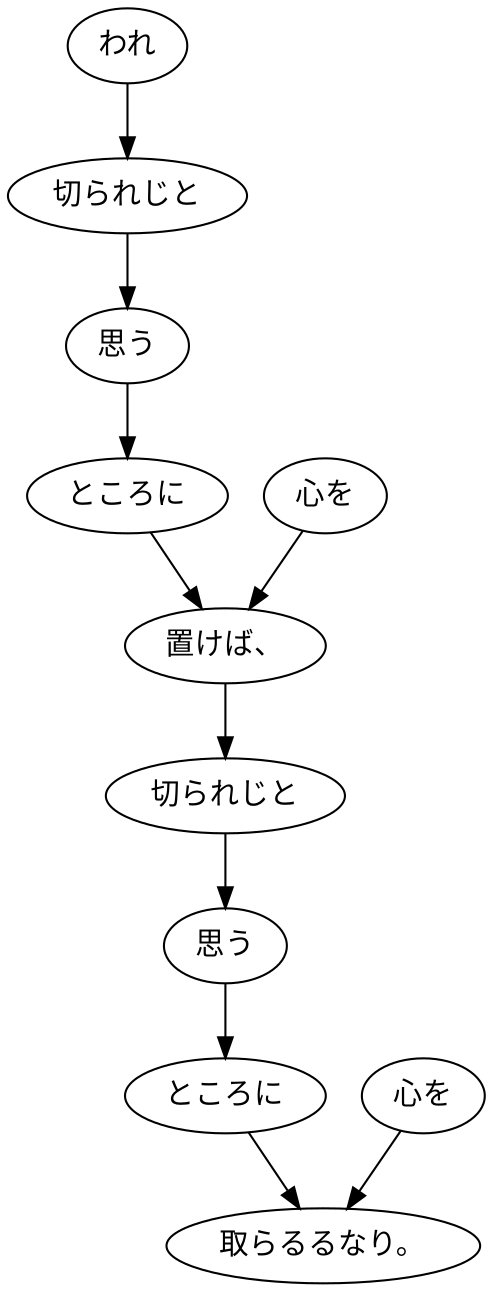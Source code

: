 digraph graph5991 {
	node0 [label="われ"];
	node1 [label="切られじと"];
	node2 [label="思う"];
	node3 [label="ところに"];
	node4 [label="心を"];
	node5 [label="置けば、"];
	node6 [label="切られじと"];
	node7 [label="思う"];
	node8 [label="ところに"];
	node9 [label="心を"];
	node10 [label="取らるるなり。"];
	node0 -> node1;
	node1 -> node2;
	node2 -> node3;
	node3 -> node5;
	node4 -> node5;
	node5 -> node6;
	node6 -> node7;
	node7 -> node8;
	node8 -> node10;
	node9 -> node10;
}
